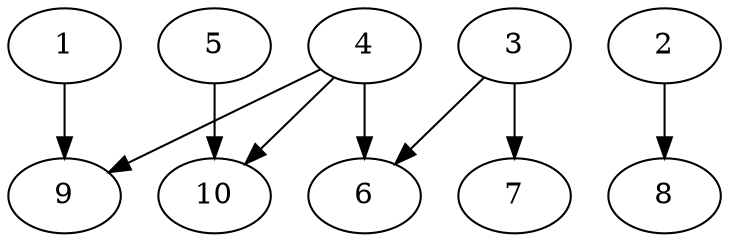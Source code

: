 // DAG automatically generated by daggen at Thu Oct  3 13:58:05 2019
// ./daggen --dot -n 10 --ccr 0.4 --fat 0.7 --regular 0.7 --density 0.5 --mindata 5242880 --maxdata 52428800 
digraph G {
  1 [size="92687360", alpha="0.05", expect_size="37074944"] 
  1 -> 9 [size ="37074944"]
  2 [size="15365120", alpha="0.01", expect_size="6146048"] 
  2 -> 8 [size ="6146048"]
  3 [size="68405760", alpha="0.16", expect_size="27362304"] 
  3 -> 6 [size ="27362304"]
  3 -> 7 [size ="27362304"]
  4 [size="127843840", alpha="0.18", expect_size="51137536"] 
  4 -> 6 [size ="51137536"]
  4 -> 9 [size ="51137536"]
  4 -> 10 [size ="51137536"]
  5 [size="51857920", alpha="0.05", expect_size="20743168"] 
  5 -> 10 [size ="20743168"]
  6 [size="62965760", alpha="0.11", expect_size="25186304"] 
  7 [size="109798400", alpha="0.06", expect_size="43919360"] 
  8 [size="61181440", alpha="0.05", expect_size="24472576"] 
  9 [size="96232960", alpha="0.09", expect_size="38493184"] 
  10 [size="126912000", alpha="0.00", expect_size="50764800"] 
}
